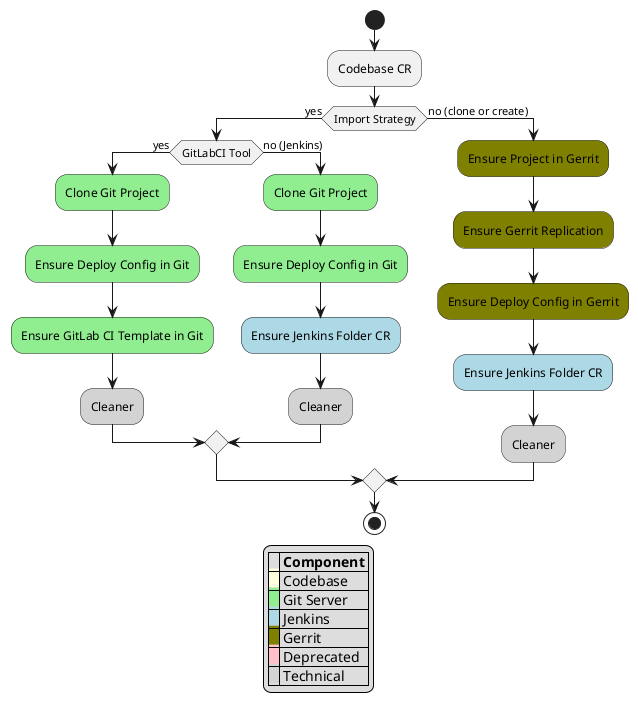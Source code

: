 @startuml
start
:Codebase CR;
if (Import Strategy) then (yes)
    if (GitLabCI Tool) then (yes)
        #lightgreen:Clone Git Project;
        #lightgreen:Ensure Deploy Config in Git;
        #lightgreen:Ensure GitLab CI Template in Git;
        #lightgrey:Cleaner;
    else (no (Jenkins))
        #lightgreen:Clone Git Project;
        #lightgreen:Ensure Deploy Config in Git;
        #lightblue:Ensure Jenkins Folder CR;
        #lightgrey:Cleaner;
    endif
else (no (clone or create))
    #olive:Ensure Project in Gerrit;
    #olive:Ensure Gerrit Replication;
    #olive:Ensure Deploy Config in Gerrit;
    #lightblue:Ensure Jenkins Folder CR;
    #lightgrey:Cleaner;
endif
stop

legend
|= |= Component |
|<back:#lightyellow>   </back>| Codebase |
|<back:#lightgreen>   </back>| Git Server |
|<back:#lightblue>   </back>| Jenkins |
|<back:#olive>   </back>| Gerrit |
|<back:#pink>   </back>| Deprecated |
|<back:#lightgrey>   </back>| Technical  |
endlegend
@enduml